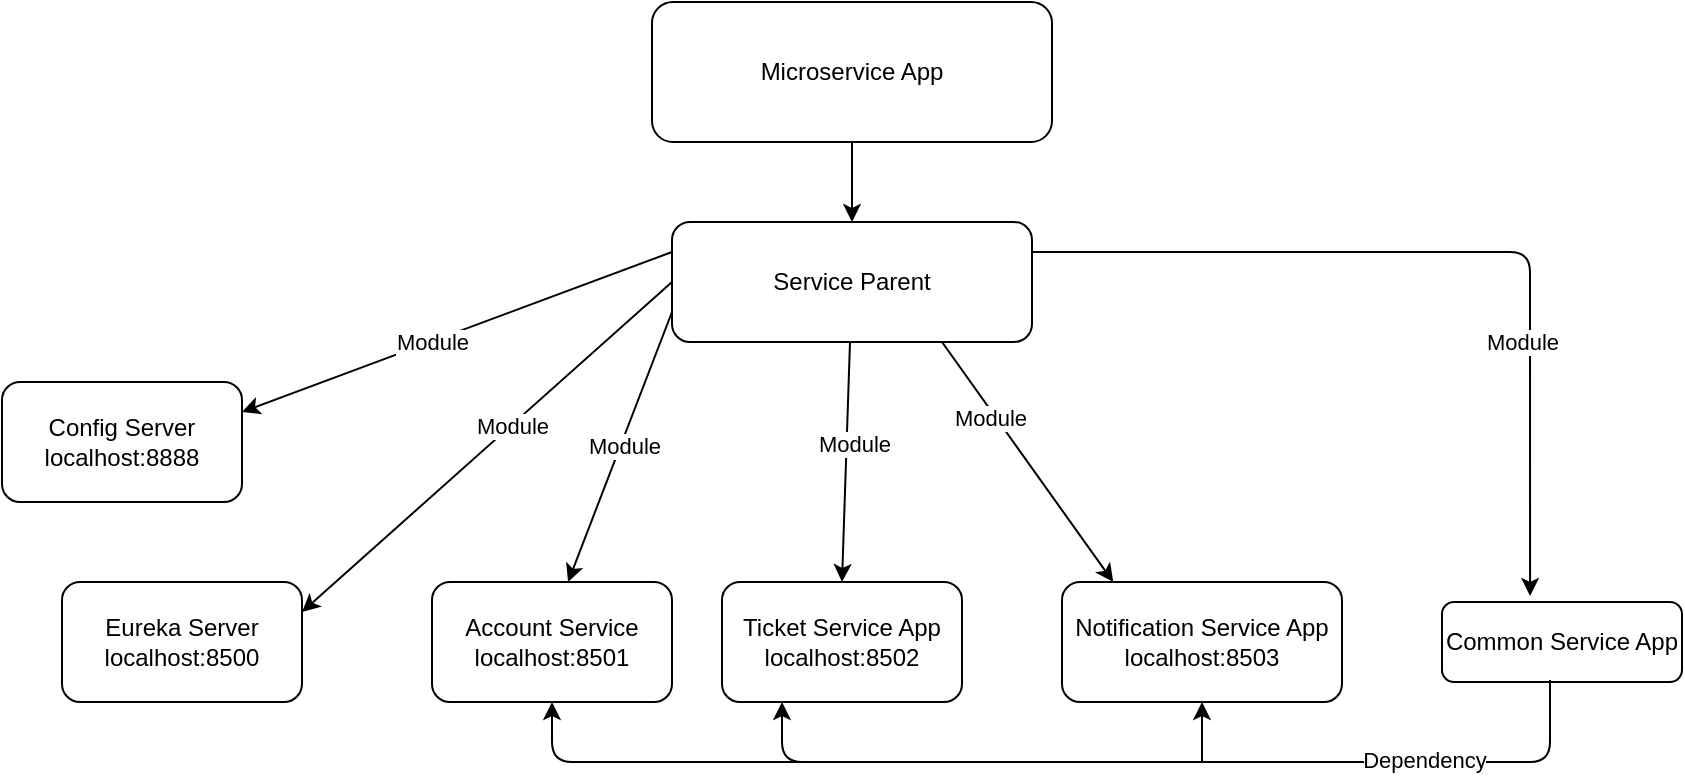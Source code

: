 <mxfile version="13.6.2" type="device"><diagram id="O5Thk8qJjQpYoOTOiQrY" name="Page-1"><mxGraphModel dx="1038" dy="529" grid="1" gridSize="10" guides="1" tooltips="1" connect="1" arrows="1" fold="1" page="1" pageScale="1" pageWidth="850" pageHeight="1100" math="0" shadow="0"><root><mxCell id="0"/><mxCell id="1" parent="0"/><mxCell id="IT4guImNfh3KZpESXHfW-26" value="" style="edgeStyle=orthogonalEdgeStyle;rounded=0;orthogonalLoop=1;jettySize=auto;html=1;" edge="1" parent="1" source="IT4guImNfh3KZpESXHfW-1" target="IT4guImNfh3KZpESXHfW-2"><mxGeometry relative="1" as="geometry"/></mxCell><mxCell id="IT4guImNfh3KZpESXHfW-1" value="Microservice App" style="rounded=1;whiteSpace=wrap;html=1;" vertex="1" parent="1"><mxGeometry x="325" y="20" width="200" height="70" as="geometry"/></mxCell><mxCell id="IT4guImNfh3KZpESXHfW-2" value="Service Parent" style="rounded=1;whiteSpace=wrap;html=1;" vertex="1" parent="1"><mxGeometry x="335" y="130" width="180" height="60" as="geometry"/></mxCell><mxCell id="IT4guImNfh3KZpESXHfW-6" value="&lt;div&gt;Config Server&lt;/div&gt;&lt;div&gt;localhost:8888&lt;br&gt;&lt;/div&gt;" style="rounded=1;whiteSpace=wrap;html=1;" vertex="1" parent="1"><mxGeometry y="210" width="120" height="60" as="geometry"/></mxCell><mxCell id="IT4guImNfh3KZpESXHfW-8" value="&lt;div&gt;Eureka Server&lt;/div&gt;&lt;div&gt;localhost:8500&lt;br&gt;&lt;/div&gt;" style="rounded=1;whiteSpace=wrap;html=1;" vertex="1" parent="1"><mxGeometry x="30" y="310" width="120" height="60" as="geometry"/></mxCell><mxCell id="IT4guImNfh3KZpESXHfW-12" value="&lt;div&gt;Account Service&lt;/div&gt;&lt;div&gt;localhost:8501&lt;br&gt;&lt;/div&gt;" style="rounded=1;whiteSpace=wrap;html=1;" vertex="1" parent="1"><mxGeometry x="215" y="310" width="120" height="60" as="geometry"/></mxCell><mxCell id="IT4guImNfh3KZpESXHfW-13" value="&lt;div&gt;Ticket Service App&lt;br&gt;&lt;/div&gt;&lt;div&gt;localhost:8502&lt;br&gt;&lt;/div&gt;" style="rounded=1;whiteSpace=wrap;html=1;" vertex="1" parent="1"><mxGeometry x="360" y="310" width="120" height="60" as="geometry"/></mxCell><mxCell id="IT4guImNfh3KZpESXHfW-15" value="" style="endArrow=classic;html=1;entryX=0.567;entryY=0;entryDx=0;entryDy=0;entryPerimeter=0;exitX=0;exitY=0.75;exitDx=0;exitDy=0;" edge="1" parent="1" source="IT4guImNfh3KZpESXHfW-2" target="IT4guImNfh3KZpESXHfW-12"><mxGeometry width="50" height="50" relative="1" as="geometry"><mxPoint x="380" y="190" as="sourcePoint"/><mxPoint x="430" y="280" as="targetPoint"/><Array as="points"/></mxGeometry></mxCell><mxCell id="IT4guImNfh3KZpESXHfW-32" value="Module" style="edgeLabel;html=1;align=center;verticalAlign=middle;resizable=0;points=[];" vertex="1" connectable="0" parent="IT4guImNfh3KZpESXHfW-15"><mxGeometry x="-0.012" y="1" relative="1" as="geometry"><mxPoint as="offset"/></mxGeometry></mxCell><mxCell id="IT4guImNfh3KZpESXHfW-16" value="&lt;div&gt;Notification Service App&lt;br&gt;&lt;/div&gt;&lt;div&gt;localhost:8503&lt;br&gt;&lt;/div&gt;" style="rounded=1;whiteSpace=wrap;html=1;" vertex="1" parent="1"><mxGeometry x="530" y="310" width="140" height="60" as="geometry"/></mxCell><mxCell id="IT4guImNfh3KZpESXHfW-17" value="" style="endArrow=classic;html=1;entryX=0.183;entryY=0;entryDx=0;entryDy=0;entryPerimeter=0;exitX=0.75;exitY=1;exitDx=0;exitDy=0;" edge="1" parent="1" source="IT4guImNfh3KZpESXHfW-2" target="IT4guImNfh3KZpESXHfW-16"><mxGeometry width="50" height="50" relative="1" as="geometry"><mxPoint x="400" y="300" as="sourcePoint"/><mxPoint x="450" y="250" as="targetPoint"/></mxGeometry></mxCell><mxCell id="IT4guImNfh3KZpESXHfW-24" value="Module" style="edgeLabel;html=1;align=center;verticalAlign=middle;resizable=0;points=[];" vertex="1" connectable="0" parent="IT4guImNfh3KZpESXHfW-17"><mxGeometry x="-0.396" y="-2" relative="1" as="geometry"><mxPoint as="offset"/></mxGeometry></mxCell><mxCell id="IT4guImNfh3KZpESXHfW-20" value="" style="endArrow=classic;html=1;entryX=1;entryY=0.25;entryDx=0;entryDy=0;exitX=0;exitY=0.25;exitDx=0;exitDy=0;" edge="1" parent="1" source="IT4guImNfh3KZpESXHfW-2" target="IT4guImNfh3KZpESXHfW-6"><mxGeometry width="50" height="50" relative="1" as="geometry"><mxPoint x="370" y="161" as="sourcePoint"/><mxPoint x="140" y="161" as="targetPoint"/></mxGeometry></mxCell><mxCell id="IT4guImNfh3KZpESXHfW-31" value="Module" style="edgeLabel;html=1;align=center;verticalAlign=middle;resizable=0;points=[];" vertex="1" connectable="0" parent="IT4guImNfh3KZpESXHfW-20"><mxGeometry x="0.12" relative="1" as="geometry"><mxPoint as="offset"/></mxGeometry></mxCell><mxCell id="IT4guImNfh3KZpESXHfW-22" value="" style="endArrow=classic;html=1;entryX=1;entryY=0.25;entryDx=0;entryDy=0;exitX=0;exitY=0.5;exitDx=0;exitDy=0;" edge="1" parent="1" source="IT4guImNfh3KZpESXHfW-2" target="IT4guImNfh3KZpESXHfW-8"><mxGeometry width="50" height="50" relative="1" as="geometry"><mxPoint x="370" y="161" as="sourcePoint"/><mxPoint x="130" y="160" as="targetPoint"/></mxGeometry></mxCell><mxCell id="IT4guImNfh3KZpESXHfW-30" value="Module" style="edgeLabel;html=1;align=center;verticalAlign=middle;resizable=0;points=[];" vertex="1" connectable="0" parent="IT4guImNfh3KZpESXHfW-22"><mxGeometry x="-0.131" relative="1" as="geometry"><mxPoint as="offset"/></mxGeometry></mxCell><mxCell id="IT4guImNfh3KZpESXHfW-23" value="" style="endArrow=classic;html=1;entryX=0.5;entryY=0;entryDx=0;entryDy=0;" edge="1" parent="1" source="IT4guImNfh3KZpESXHfW-2" target="IT4guImNfh3KZpESXHfW-13"><mxGeometry width="50" height="50" relative="1" as="geometry"><mxPoint x="370" y="180" as="sourcePoint"/><mxPoint x="300.04" y="240" as="targetPoint"/></mxGeometry></mxCell><mxCell id="IT4guImNfh3KZpESXHfW-28" value="Module" style="edgeLabel;html=1;align=center;verticalAlign=middle;resizable=0;points=[];" vertex="1" connectable="0" parent="IT4guImNfh3KZpESXHfW-23"><mxGeometry x="-0.159" y="3" relative="1" as="geometry"><mxPoint as="offset"/></mxGeometry></mxCell><mxCell id="IT4guImNfh3KZpESXHfW-25" value="Common Service App" style="rounded=1;whiteSpace=wrap;html=1;" vertex="1" parent="1"><mxGeometry x="720" y="320" width="120" height="40" as="geometry"/></mxCell><mxCell id="IT4guImNfh3KZpESXHfW-34" value="" style="endArrow=classic;html=1;exitX=1;exitY=0.25;exitDx=0;exitDy=0;entryX=0.367;entryY=-0.075;entryDx=0;entryDy=0;entryPerimeter=0;" edge="1" parent="1" source="IT4guImNfh3KZpESXHfW-2" target="IT4guImNfh3KZpESXHfW-25"><mxGeometry width="50" height="50" relative="1" as="geometry"><mxPoint x="400" y="300" as="sourcePoint"/><mxPoint x="450" y="250" as="targetPoint"/><Array as="points"><mxPoint x="764" y="145"/></Array></mxGeometry></mxCell><mxCell id="IT4guImNfh3KZpESXHfW-36" value="Module" style="edgeLabel;html=1;align=center;verticalAlign=middle;resizable=0;points=[];" vertex="1" connectable="0" parent="IT4guImNfh3KZpESXHfW-34"><mxGeometry x="-0.228" y="1" relative="1" as="geometry"><mxPoint x="82" y="46" as="offset"/></mxGeometry></mxCell><mxCell id="IT4guImNfh3KZpESXHfW-37" value="" style="endArrow=classic;html=1;exitX=0.45;exitY=0.975;exitDx=0;exitDy=0;exitPerimeter=0;entryX=0.25;entryY=1;entryDx=0;entryDy=0;" edge="1" parent="1" source="IT4guImNfh3KZpESXHfW-25" target="IT4guImNfh3KZpESXHfW-13"><mxGeometry width="50" height="50" relative="1" as="geometry"><mxPoint x="400" y="300" as="sourcePoint"/><mxPoint x="390" y="400" as="targetPoint"/><Array as="points"><mxPoint x="774" y="400"/><mxPoint x="390" y="400"/></Array></mxGeometry></mxCell><mxCell id="IT4guImNfh3KZpESXHfW-41" value="&lt;div&gt;Dependency&lt;/div&gt;" style="edgeLabel;html=1;align=center;verticalAlign=middle;resizable=0;points=[];" vertex="1" connectable="0" parent="IT4guImNfh3KZpESXHfW-37"><mxGeometry x="-0.543" y="-1" relative="1" as="geometry"><mxPoint as="offset"/></mxGeometry></mxCell><mxCell id="IT4guImNfh3KZpESXHfW-38" value="" style="endArrow=classic;html=1;entryX=0.5;entryY=1;entryDx=0;entryDy=0;" edge="1" parent="1" target="IT4guImNfh3KZpESXHfW-16"><mxGeometry width="50" height="50" relative="1" as="geometry"><mxPoint x="600" y="400" as="sourcePoint"/><mxPoint x="450" y="250" as="targetPoint"/></mxGeometry></mxCell><mxCell id="IT4guImNfh3KZpESXHfW-39" value="" style="endArrow=classic;html=1;entryX=0.5;entryY=1;entryDx=0;entryDy=0;" edge="1" parent="1" target="IT4guImNfh3KZpESXHfW-12"><mxGeometry width="50" height="50" relative="1" as="geometry"><mxPoint x="600" y="400" as="sourcePoint"/><mxPoint x="260" y="400" as="targetPoint"/><Array as="points"><mxPoint x="275" y="400"/></Array></mxGeometry></mxCell></root></mxGraphModel></diagram></mxfile>